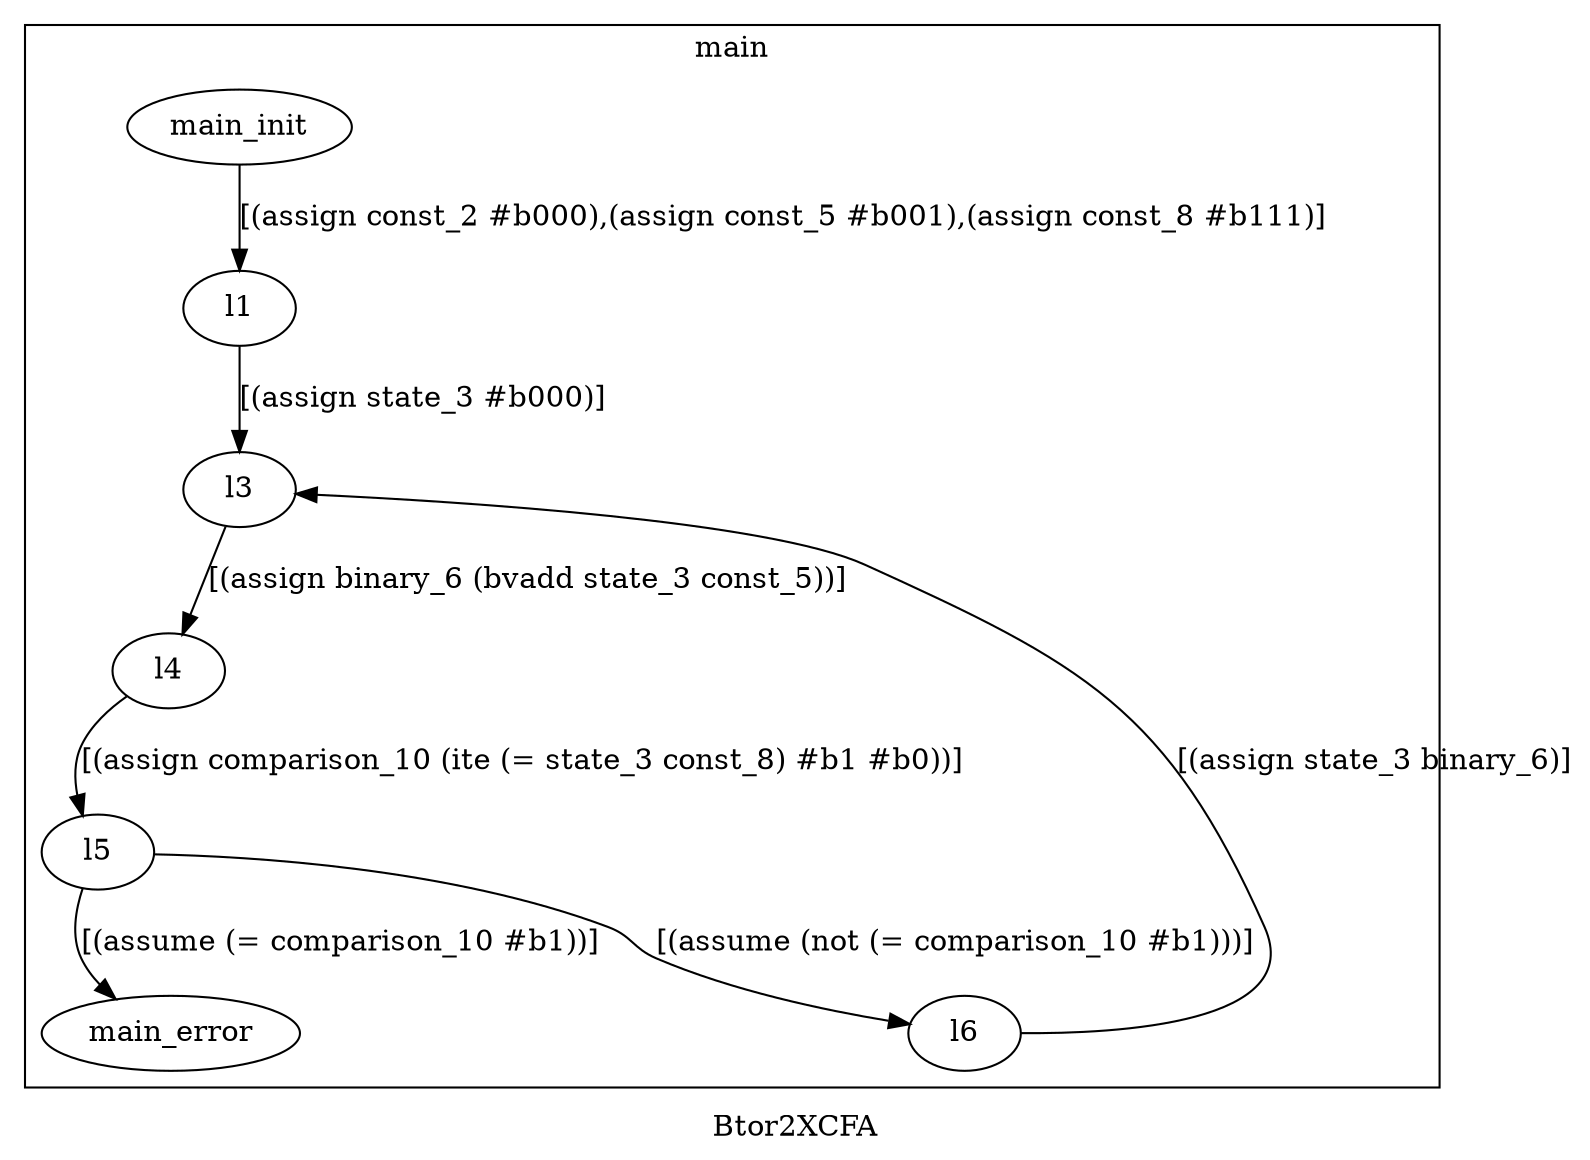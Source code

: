 digraph G {
label="Btor2XCFA";
subgraph cluster_0 {
label="main";
main_init[];
l1[];
l3[];
l4[];
l5[];
main_error[];
l6[];
main_init -> l1 [label="[(assign const_2 #b000),(assign const_5 #b001),(assign const_8 #b111)] "];
l3 -> l4 [label="[(assign binary_6 (bvadd state_3 const_5))] "];
l4 -> l5 [label="[(assign comparison_10 (ite (= state_3 const_8) #b1 #b0))] "];
l5 -> main_error [label="[(assume (= comparison_10 #b1))] "];
l5 -> l6 [label="[(assume (not (= comparison_10 #b1)))] "];
l6 -> l3 [label="[(assign state_3 binary_6)] "];
l1 -> l3 [label="[(assign state_3 #b000)] "];

}
}
